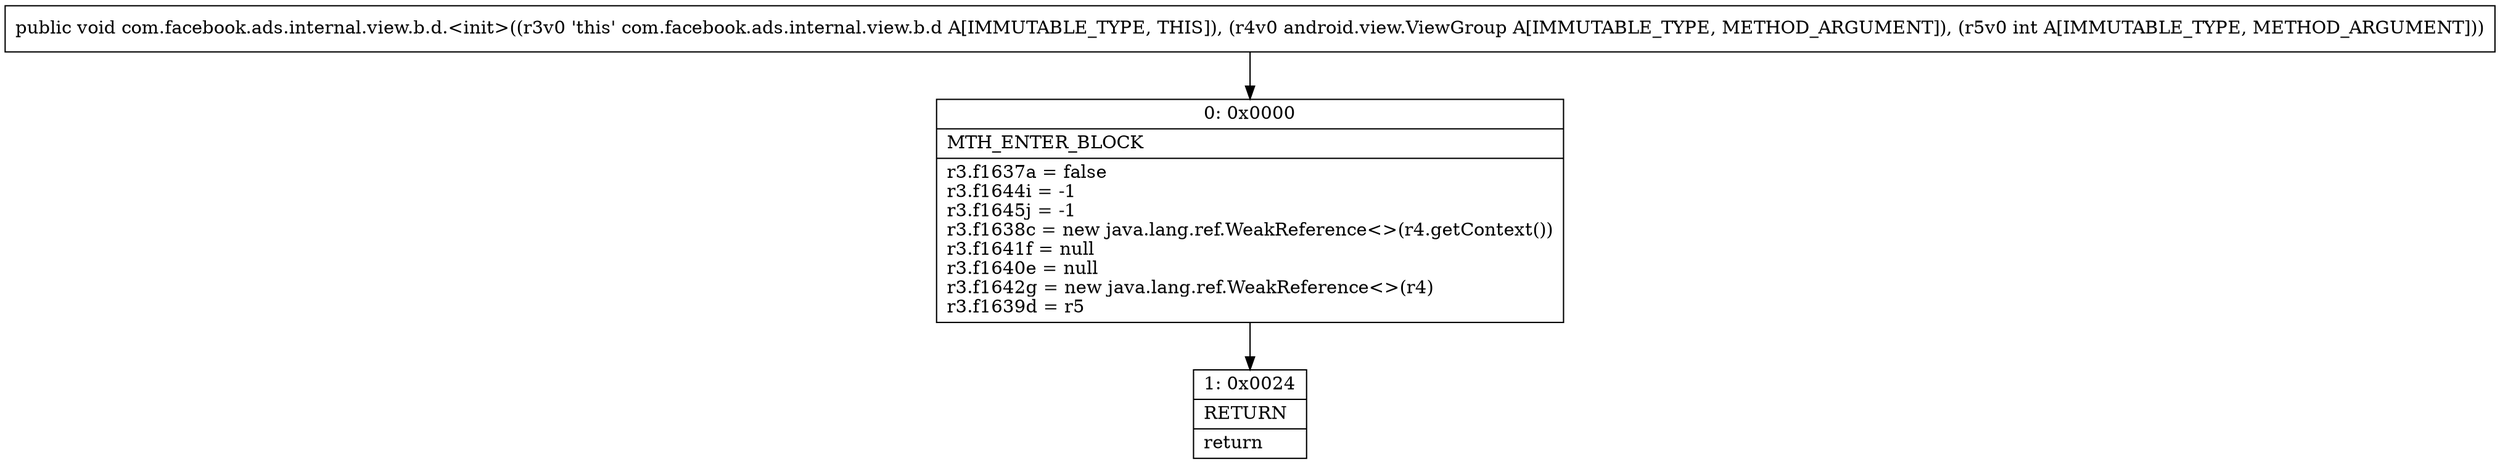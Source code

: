 digraph "CFG forcom.facebook.ads.internal.view.b.d.\<init\>(Landroid\/view\/ViewGroup;I)V" {
Node_0 [shape=record,label="{0\:\ 0x0000|MTH_ENTER_BLOCK\l|r3.f1637a = false\lr3.f1644i = \-1\lr3.f1645j = \-1\lr3.f1638c = new java.lang.ref.WeakReference\<\>(r4.getContext())\lr3.f1641f = null\lr3.f1640e = null\lr3.f1642g = new java.lang.ref.WeakReference\<\>(r4)\lr3.f1639d = r5\l}"];
Node_1 [shape=record,label="{1\:\ 0x0024|RETURN\l|return\l}"];
MethodNode[shape=record,label="{public void com.facebook.ads.internal.view.b.d.\<init\>((r3v0 'this' com.facebook.ads.internal.view.b.d A[IMMUTABLE_TYPE, THIS]), (r4v0 android.view.ViewGroup A[IMMUTABLE_TYPE, METHOD_ARGUMENT]), (r5v0 int A[IMMUTABLE_TYPE, METHOD_ARGUMENT])) }"];
MethodNode -> Node_0;
Node_0 -> Node_1;
}

